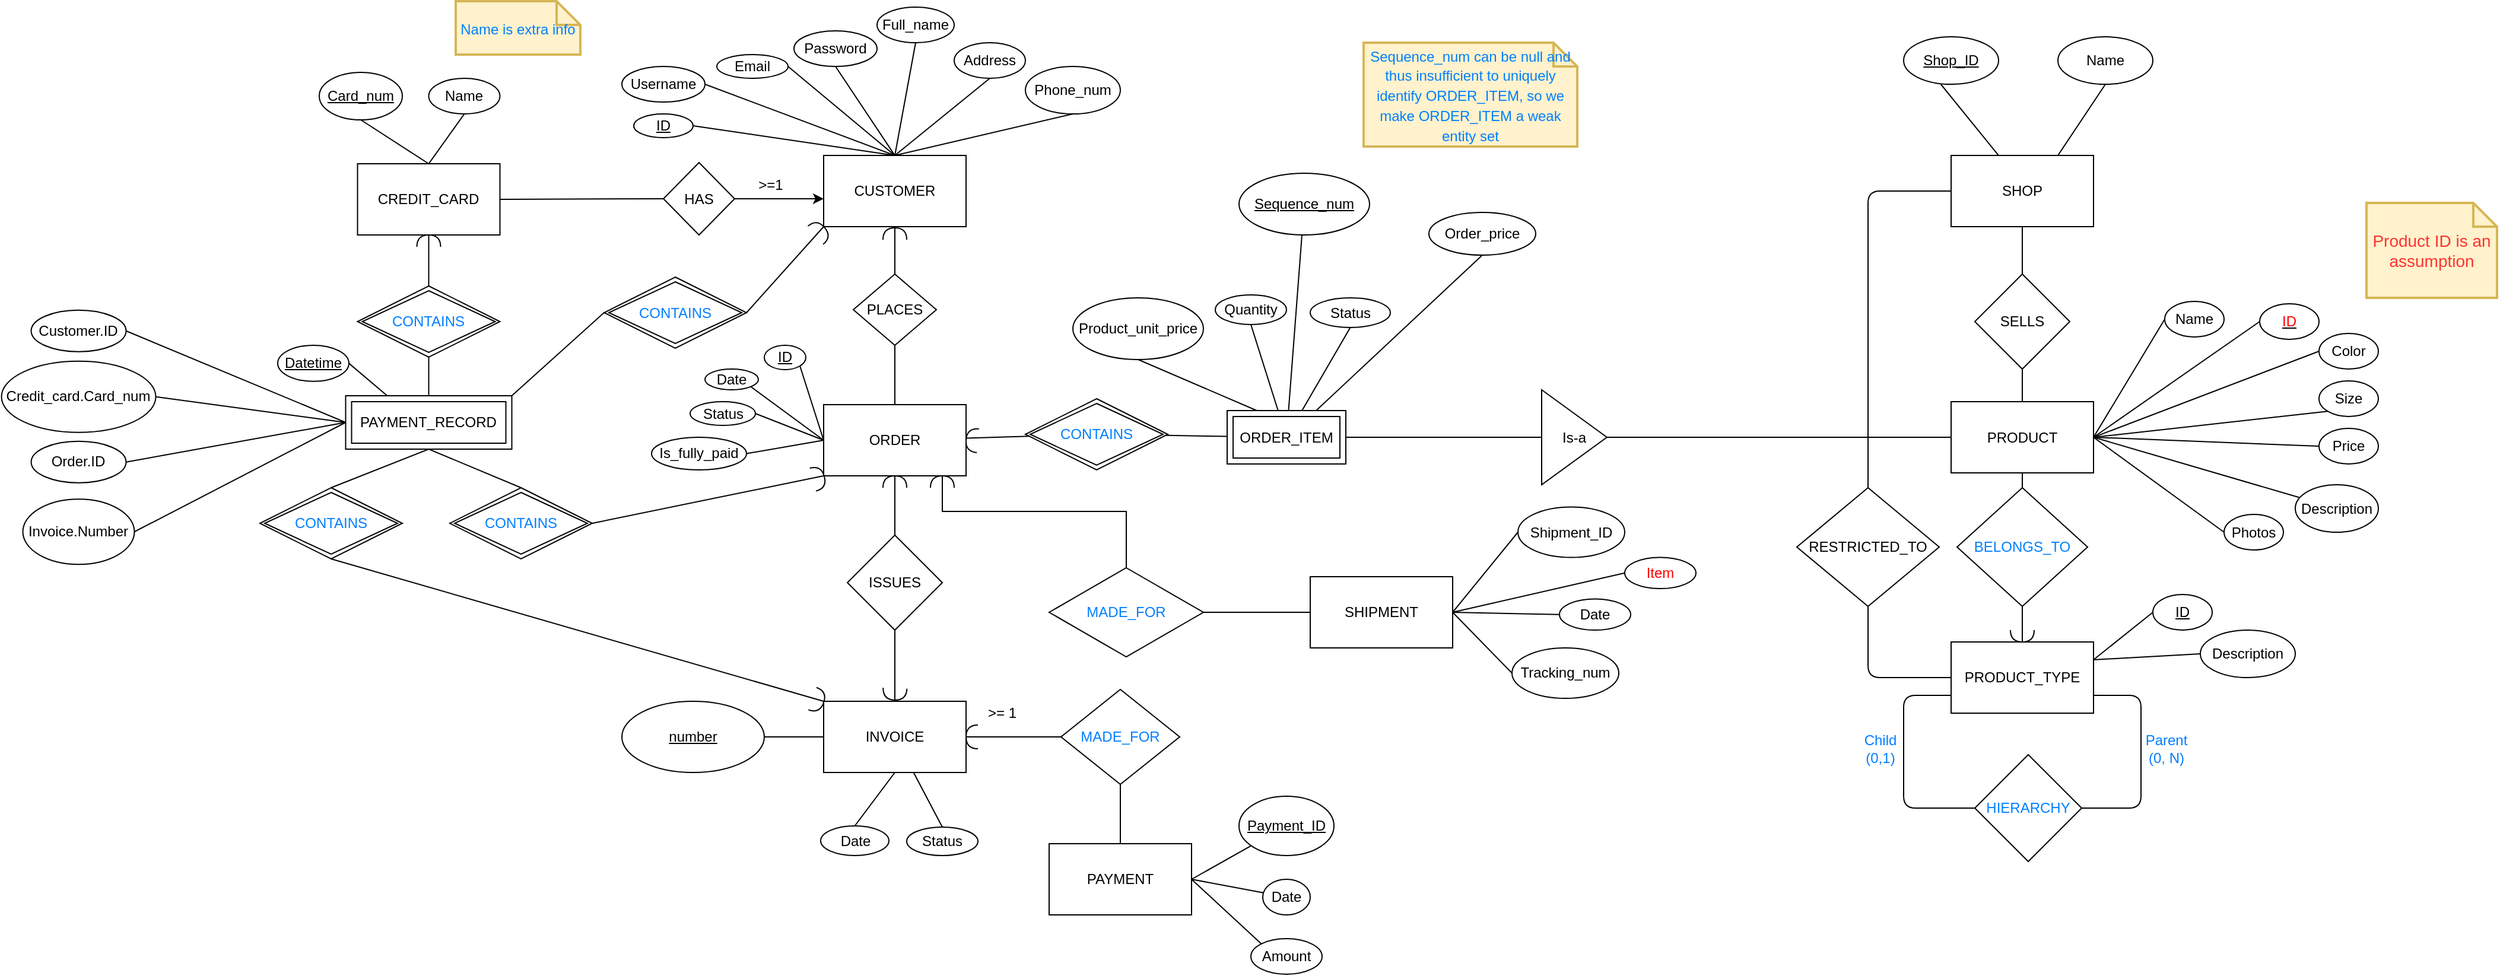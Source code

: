 <mxfile version="14.9.6" type="device"><diagram name="Page-1" id="e7e014a7-5840-1c2e-5031-d8a46d1fe8dd"><mxGraphModel dx="1885" dy="419" grid="1" gridSize="10" guides="1" tooltips="1" connect="1" arrows="1" fold="1" page="1" pageScale="1" pageWidth="1169" pageHeight="826" background="none" math="0" shadow="0"><root><mxCell id="0"/><mxCell id="1" parent="0"/><mxCell id="BIAA3tRsBqz8I-IRi0Bk-136" style="edgeStyle=none;orthogonalLoop=1;jettySize=auto;html=1;exitX=0.5;exitY=0;exitDx=0;exitDy=0;entryX=0.5;entryY=1;entryDx=0;entryDy=0;endArrow=none;" parent="1" source="BIAA3tRsBqz8I-IRi0Bk-1" target="BIAA3tRsBqz8I-IRi0Bk-128" edge="1"><mxGeometry relative="1" as="geometry"/></mxCell><mxCell id="BIAA3tRsBqz8I-IRi0Bk-182" style="edgeStyle=none;orthogonalLoop=1;jettySize=auto;html=1;exitX=0.5;exitY=0;exitDx=0;exitDy=0;entryX=0.5;entryY=1;entryDx=0;entryDy=0;fontColor=#007FFF;endArrow=none;" parent="1" source="BIAA3tRsBqz8I-IRi0Bk-1" target="BIAA3tRsBqz8I-IRi0Bk-129" edge="1"><mxGeometry relative="1" as="geometry"/></mxCell><mxCell id="BIAA3tRsBqz8I-IRi0Bk-184" style="edgeStyle=none;orthogonalLoop=1;jettySize=auto;html=1;exitX=0.5;exitY=0;exitDx=0;exitDy=0;entryX=1;entryY=0.5;entryDx=0;entryDy=0;fontColor=#007FFF;endArrow=none;" parent="1" source="BIAA3tRsBqz8I-IRi0Bk-1" target="BIAA3tRsBqz8I-IRi0Bk-27" edge="1"><mxGeometry relative="1" as="geometry"/></mxCell><mxCell id="BIAA3tRsBqz8I-IRi0Bk-187" style="edgeStyle=none;orthogonalLoop=1;jettySize=auto;html=1;exitX=0.5;exitY=0;exitDx=0;exitDy=0;entryX=1;entryY=0.5;entryDx=0;entryDy=0;fontColor=#007FFF;endArrow=none;" parent="1" source="BIAA3tRsBqz8I-IRi0Bk-1" target="BIAA3tRsBqz8I-IRi0Bk-26" edge="1"><mxGeometry relative="1" as="geometry"/></mxCell><mxCell id="BIAA3tRsBqz8I-IRi0Bk-188" style="edgeStyle=none;orthogonalLoop=1;jettySize=auto;html=1;exitX=0.5;exitY=0;exitDx=0;exitDy=0;entryX=0.5;entryY=1;entryDx=0;entryDy=0;fontColor=#007FFF;endArrow=none;" parent="1" source="BIAA3tRsBqz8I-IRi0Bk-1" target="BIAA3tRsBqz8I-IRi0Bk-130" edge="1"><mxGeometry relative="1" as="geometry"/></mxCell><mxCell id="BIAA3tRsBqz8I-IRi0Bk-189" style="edgeStyle=none;orthogonalLoop=1;jettySize=auto;html=1;exitX=0.5;exitY=0;exitDx=0;exitDy=0;entryX=1;entryY=0.5;entryDx=0;entryDy=0;fontColor=#007FFF;endArrow=none;" parent="1" source="BIAA3tRsBqz8I-IRi0Bk-1" target="BIAA3tRsBqz8I-IRi0Bk-6" edge="1"><mxGeometry relative="1" as="geometry"/></mxCell><mxCell id="BIAA3tRsBqz8I-IRi0Bk-190" style="edgeStyle=none;orthogonalLoop=1;jettySize=auto;html=1;exitX=0.5;exitY=0;exitDx=0;exitDy=0;entryX=0.5;entryY=1;entryDx=0;entryDy=0;fontColor=#007FFF;endArrow=none;" parent="1" source="BIAA3tRsBqz8I-IRi0Bk-1" target="BIAA3tRsBqz8I-IRi0Bk-127" edge="1"><mxGeometry relative="1" as="geometry"/></mxCell><mxCell id="BIAA3tRsBqz8I-IRi0Bk-1" value="CUSTOMER" style="rounded=0;whiteSpace=wrap;html=1;" parent="1" vertex="1"><mxGeometry x="-50" y="260" width="120" height="60" as="geometry"/></mxCell><mxCell id="BIAA3tRsBqz8I-IRi0Bk-2" style="edgeStyle=orthogonalEdgeStyle;rounded=0;orthogonalLoop=1;jettySize=auto;html=1;exitX=1;exitY=0.5;exitDx=0;exitDy=0;" parent="1" source="BIAA3tRsBqz8I-IRi0Bk-3" target="BIAA3tRsBqz8I-IRi0Bk-1" edge="1"><mxGeometry relative="1" as="geometry"><Array as="points"><mxPoint x="-80" y="296"/><mxPoint x="-80" y="296"/></Array></mxGeometry></mxCell><mxCell id="BIAA3tRsBqz8I-IRi0Bk-219" style="edgeStyle=none;orthogonalLoop=1;jettySize=auto;html=1;exitX=0;exitY=0.5;exitDx=0;exitDy=0;entryX=1;entryY=0.5;entryDx=0;entryDy=0;fontColor=#007FFF;endArrow=none;" parent="1" source="BIAA3tRsBqz8I-IRi0Bk-3" target="BIAA3tRsBqz8I-IRi0Bk-5" edge="1"><mxGeometry relative="1" as="geometry"/></mxCell><mxCell id="BIAA3tRsBqz8I-IRi0Bk-3" value="HAS" style="rhombus;whiteSpace=wrap;html=1;" parent="1" vertex="1"><mxGeometry x="-185" y="266" width="60" height="61" as="geometry"/></mxCell><mxCell id="BIAA3tRsBqz8I-IRi0Bk-220" style="edgeStyle=none;orthogonalLoop=1;jettySize=auto;html=1;exitX=0.5;exitY=0;exitDx=0;exitDy=0;entryX=0.5;entryY=1;entryDx=0;entryDy=0;fontColor=#007FFF;endArrow=none;" parent="1" source="BIAA3tRsBqz8I-IRi0Bk-5" target="BIAA3tRsBqz8I-IRi0Bk-33" edge="1"><mxGeometry relative="1" as="geometry"/></mxCell><mxCell id="BIAA3tRsBqz8I-IRi0Bk-221" style="edgeStyle=none;orthogonalLoop=1;jettySize=auto;html=1;exitX=0.5;exitY=0;exitDx=0;exitDy=0;entryX=0.5;entryY=1;entryDx=0;entryDy=0;fontColor=#007FFF;endArrow=none;" parent="1" source="BIAA3tRsBqz8I-IRi0Bk-5" target="BIAA3tRsBqz8I-IRi0Bk-31" edge="1"><mxGeometry relative="1" as="geometry"/></mxCell><mxCell id="BIAA3tRsBqz8I-IRi0Bk-5" value="CREDIT_CARD" style="rounded=0;whiteSpace=wrap;html=1;" parent="1" vertex="1"><mxGeometry x="-442.75" y="267" width="120" height="60" as="geometry"/></mxCell><mxCell id="BIAA3tRsBqz8I-IRi0Bk-6" value="&lt;u&gt;ID&lt;/u&gt;" style="ellipse;whiteSpace=wrap;html=1;" parent="1" vertex="1"><mxGeometry x="-210" y="225" width="50" height="20" as="geometry"/></mxCell><mxCell id="BIAA3tRsBqz8I-IRi0Bk-154" style="edgeStyle=none;orthogonalLoop=1;jettySize=auto;html=1;exitX=1;exitY=0.5;exitDx=0;exitDy=0;entryX=0;entryY=0.5;entryDx=0;entryDy=0;endArrow=none;" parent="1" source="BIAA3tRsBqz8I-IRi0Bk-7" target="BIAA3tRsBqz8I-IRi0Bk-153" edge="1"><mxGeometry relative="1" as="geometry"/></mxCell><mxCell id="BIAA3tRsBqz8I-IRi0Bk-7" value="PRODUCT" style="rounded=0;whiteSpace=wrap;html=1;" parent="1" vertex="1"><mxGeometry x="900" y="467.5" width="120" height="60" as="geometry"/></mxCell><mxCell id="BIAA3tRsBqz8I-IRi0Bk-152" style="edgeStyle=none;orthogonalLoop=1;jettySize=auto;html=1;exitX=0.75;exitY=0;exitDx=0;exitDy=0;entryX=0.5;entryY=1;entryDx=0;entryDy=0;endArrow=none;" parent="1" source="BIAA3tRsBqz8I-IRi0Bk-8" target="BIAA3tRsBqz8I-IRi0Bk-151" edge="1"><mxGeometry relative="1" as="geometry"/></mxCell><mxCell id="BIAA3tRsBqz8I-IRi0Bk-8" value="SHOP" style="rounded=0;whiteSpace=wrap;html=1;" parent="1" vertex="1"><mxGeometry x="900" y="260" width="120" height="60" as="geometry"/></mxCell><mxCell id="BIAA3tRsBqz8I-IRi0Bk-9" value="SELLS" style="rhombus;whiteSpace=wrap;html=1;" parent="1" vertex="1"><mxGeometry x="920" y="360" width="80" height="80" as="geometry"/></mxCell><mxCell id="BIAA3tRsBqz8I-IRi0Bk-10" value="" style="endArrow=none;html=1;entryX=0.5;entryY=1;entryDx=0;entryDy=0;exitX=0.5;exitY=0;exitDx=0;exitDy=0;" parent="1" source="BIAA3tRsBqz8I-IRi0Bk-9" target="BIAA3tRsBqz8I-IRi0Bk-8" edge="1"><mxGeometry width="50" height="50" relative="1" as="geometry"><mxPoint x="940" y="350" as="sourcePoint"/><mxPoint x="990" y="300" as="targetPoint"/></mxGeometry></mxCell><mxCell id="BIAA3tRsBqz8I-IRi0Bk-11" value="" style="endArrow=none;html=1;entryX=0.5;entryY=1;entryDx=0;entryDy=0;exitX=0.5;exitY=0;exitDx=0;exitDy=0;" parent="1" source="BIAA3tRsBqz8I-IRi0Bk-7" target="BIAA3tRsBqz8I-IRi0Bk-9" edge="1"><mxGeometry width="50" height="50" relative="1" as="geometry"><mxPoint x="950" y="470" as="sourcePoint"/><mxPoint x="1000" y="420" as="targetPoint"/></mxGeometry></mxCell><mxCell id="BIAA3tRsBqz8I-IRi0Bk-12" value="&lt;font color=&quot;#007fff&quot;&gt;BELONGS_TO&lt;/font&gt;" style="rhombus;whiteSpace=wrap;html=1;" parent="1" vertex="1"><mxGeometry x="905" y="540" width="110" height="100" as="geometry"/></mxCell><mxCell id="BIAA3tRsBqz8I-IRi0Bk-13" value="PRODUCT_TYPE" style="rounded=0;whiteSpace=wrap;html=1;" parent="1" vertex="1"><mxGeometry x="900" y="670" width="120" height="60" as="geometry"/></mxCell><mxCell id="BIAA3tRsBqz8I-IRi0Bk-15" value="" style="endArrow=none;html=1;exitX=0.5;exitY=0;exitDx=0;exitDy=0;entryX=0.5;entryY=1;entryDx=0;entryDy=0;" parent="1" source="BIAA3tRsBqz8I-IRi0Bk-12" target="BIAA3tRsBqz8I-IRi0Bk-7" edge="1"><mxGeometry width="50" height="50" relative="1" as="geometry"><mxPoint x="970" y="690" as="sourcePoint"/><mxPoint x="970" y="650" as="targetPoint"/></mxGeometry></mxCell><mxCell id="BIAA3tRsBqz8I-IRi0Bk-18" value="&lt;font color=&quot;#007fff&quot;&gt;HIERARCHY&lt;/font&gt;" style="rhombus;whiteSpace=wrap;html=1;" parent="1" vertex="1"><mxGeometry x="920" y="765" width="90" height="90" as="geometry"/></mxCell><mxCell id="BIAA3tRsBqz8I-IRi0Bk-19" value="" style="endArrow=none;html=1;exitX=0;exitY=0.75;exitDx=0;exitDy=0;entryX=0;entryY=0.5;entryDx=0;entryDy=0;" parent="1" source="BIAA3tRsBqz8I-IRi0Bk-13" target="BIAA3tRsBqz8I-IRi0Bk-18" edge="1"><mxGeometry width="50" height="50" relative="1" as="geometry"><mxPoint x="829.289" y="750" as="sourcePoint"/><mxPoint x="829.289" y="700" as="targetPoint"/><Array as="points"><mxPoint x="860" y="715"/><mxPoint x="860" y="760"/><mxPoint x="860" y="810"/></Array></mxGeometry></mxCell><mxCell id="BIAA3tRsBqz8I-IRi0Bk-20" value="Child&lt;br&gt;(0,1)" style="text;html=1;align=center;verticalAlign=middle;resizable=0;points=[];autosize=1;strokeColor=none;fillColor=none;fontColor=#007FFF;" parent="1" vertex="1"><mxGeometry x="820" y="745" width="40" height="30" as="geometry"/></mxCell><mxCell id="BIAA3tRsBqz8I-IRi0Bk-21" value="Parent&lt;br&gt;(0, N)" style="text;html=1;align=center;verticalAlign=middle;resizable=0;points=[];autosize=1;strokeColor=none;fillColor=none;fontColor=#007FFF;" parent="1" vertex="1"><mxGeometry x="1056" y="745" width="50" height="30" as="geometry"/></mxCell><mxCell id="BIAA3tRsBqz8I-IRi0Bk-22" value="RESTRICTED_TO" style="rhombus;whiteSpace=wrap;html=1;" parent="1" vertex="1"><mxGeometry x="770" y="540" width="120" height="100" as="geometry"/></mxCell><mxCell id="BIAA3tRsBqz8I-IRi0Bk-23" value="&amp;gt;=1&lt;br&gt;" style="text;html=1;align=center;verticalAlign=middle;resizable=0;points=[];autosize=1;strokeColor=none;fillColor=none;" parent="1" vertex="1"><mxGeometry x="-115" y="275" width="40" height="20" as="geometry"/></mxCell><mxCell id="BIAA3tRsBqz8I-IRi0Bk-24" value="" style="endArrow=none;html=1;entryX=0.5;entryY=1;entryDx=0;entryDy=0;exitX=0;exitY=0.5;exitDx=0;exitDy=0;" parent="1" source="BIAA3tRsBqz8I-IRi0Bk-13" target="BIAA3tRsBqz8I-IRi0Bk-22" edge="1"><mxGeometry width="50" height="50" relative="1" as="geometry"><mxPoint x="700" y="630" as="sourcePoint"/><mxPoint x="750" y="580" as="targetPoint"/><Array as="points"><mxPoint x="830" y="700"/></Array></mxGeometry></mxCell><mxCell id="BIAA3tRsBqz8I-IRi0Bk-25" value="" style="endArrow=none;html=1;entryX=0;entryY=0.5;entryDx=0;entryDy=0;exitX=0.5;exitY=0;exitDx=0;exitDy=0;edgeStyle=orthogonalEdgeStyle;" parent="1" source="BIAA3tRsBqz8I-IRi0Bk-22" target="BIAA3tRsBqz8I-IRi0Bk-8" edge="1"><mxGeometry width="50" height="50" relative="1" as="geometry"><mxPoint x="800" y="480" as="sourcePoint"/><mxPoint x="850" y="430" as="targetPoint"/></mxGeometry></mxCell><mxCell id="BIAA3tRsBqz8I-IRi0Bk-26" value="Username" style="ellipse;whiteSpace=wrap;html=1;" parent="1" vertex="1"><mxGeometry x="-220" y="185" width="70" height="30" as="geometry"/></mxCell><mxCell id="BIAA3tRsBqz8I-IRi0Bk-27" value="Email" style="ellipse;whiteSpace=wrap;html=1;" parent="1" vertex="1"><mxGeometry x="-140" y="175" width="60" height="20" as="geometry"/></mxCell><mxCell id="BIAA3tRsBqz8I-IRi0Bk-31" value="&lt;u&gt;Card_num&lt;/u&gt;" style="ellipse;whiteSpace=wrap;html=1;" parent="1" vertex="1"><mxGeometry x="-475" y="190" width="70" height="40" as="geometry"/></mxCell><mxCell id="BIAA3tRsBqz8I-IRi0Bk-33" value="Name" style="ellipse;whiteSpace=wrap;html=1;" parent="1" vertex="1"><mxGeometry x="-382.75" y="195" width="60" height="30" as="geometry"/></mxCell><mxCell id="BIAA3tRsBqz8I-IRi0Bk-37" value="&lt;u&gt;Shop_ID&lt;/u&gt;" style="ellipse;whiteSpace=wrap;html=1;rounded=0;" parent="1" vertex="1"><mxGeometry x="860" y="160" width="80" height="40" as="geometry"/></mxCell><mxCell id="BIAA3tRsBqz8I-IRi0Bk-38" value="" style="endArrow=none;html=1;entryX=0.392;entryY=1;entryDx=0;entryDy=0;entryPerimeter=0;" parent="1" target="BIAA3tRsBqz8I-IRi0Bk-37" edge="1"><mxGeometry width="50" height="50" relative="1" as="geometry"><mxPoint x="940" y="260" as="sourcePoint"/><mxPoint x="980" y="210" as="targetPoint"/></mxGeometry></mxCell><mxCell id="BIAA3tRsBqz8I-IRi0Bk-39" value="Name" style="ellipse;whiteSpace=wrap;html=1;" parent="1" vertex="1"><mxGeometry x="1080" y="383" width="50" height="30" as="geometry"/></mxCell><mxCell id="BIAA3tRsBqz8I-IRi0Bk-40" value="Color" style="ellipse;whiteSpace=wrap;html=1;" parent="1" vertex="1"><mxGeometry x="1210" y="410" width="50" height="30" as="geometry"/></mxCell><mxCell id="BIAA3tRsBqz8I-IRi0Bk-41" value="Description" style="ellipse;whiteSpace=wrap;html=1;" parent="1" vertex="1"><mxGeometry x="1190" y="537.5" width="70" height="40" as="geometry"/></mxCell><mxCell id="BIAA3tRsBqz8I-IRi0Bk-42" value="Size" style="ellipse;whiteSpace=wrap;html=1;" parent="1" vertex="1"><mxGeometry x="1210" y="450" width="50" height="30" as="geometry"/></mxCell><mxCell id="BIAA3tRsBqz8I-IRi0Bk-43" value="&lt;u&gt;&lt;font color=&quot;#ff0000&quot;&gt;ID&lt;/font&gt;&lt;/u&gt;" style="ellipse;whiteSpace=wrap;html=1;" parent="1" vertex="1"><mxGeometry x="1160" y="385" width="50" height="30" as="geometry"/></mxCell><mxCell id="BIAA3tRsBqz8I-IRi0Bk-44" value="&lt;font color=&quot;#ff3333&quot;&gt;Product ID is an assumption&lt;/font&gt;" style="shape=note;strokeWidth=2;fontSize=14;size=20;whiteSpace=wrap;html=1;fillColor=#fff2cc;strokeColor=#d6b656;fontColor=#666600;" parent="1" vertex="1"><mxGeometry x="1250" y="300" width="110.0" height="80" as="geometry"/></mxCell><mxCell id="BIAA3tRsBqz8I-IRi0Bk-45" value="" style="endArrow=none;html=1;entryX=0;entryY=0.5;entryDx=0;entryDy=0;exitX=1;exitY=0.5;exitDx=0;exitDy=0;" parent="1" source="BIAA3tRsBqz8I-IRi0Bk-7" target="BIAA3tRsBqz8I-IRi0Bk-39" edge="1"><mxGeometry width="50" height="50" relative="1" as="geometry"><mxPoint x="980" y="490" as="sourcePoint"/><mxPoint x="1030" y="440" as="targetPoint"/></mxGeometry></mxCell><mxCell id="BIAA3tRsBqz8I-IRi0Bk-46" value="" style="endArrow=none;html=1;exitX=1;exitY=0.5;exitDx=0;exitDy=0;entryX=0;entryY=0.5;entryDx=0;entryDy=0;" parent="1" source="BIAA3tRsBqz8I-IRi0Bk-7" target="BIAA3tRsBqz8I-IRi0Bk-43" edge="1"><mxGeometry width="50" height="50" relative="1" as="geometry"><mxPoint x="1080" y="510" as="sourcePoint"/><mxPoint x="1130" y="460" as="targetPoint"/></mxGeometry></mxCell><mxCell id="BIAA3tRsBqz8I-IRi0Bk-47" value="" style="endArrow=none;html=1;entryX=0;entryY=0.5;entryDx=0;entryDy=0;exitX=1;exitY=0.5;exitDx=0;exitDy=0;" parent="1" source="BIAA3tRsBqz8I-IRi0Bk-7" target="BIAA3tRsBqz8I-IRi0Bk-40" edge="1"><mxGeometry width="50" height="50" relative="1" as="geometry"><mxPoint x="1020" y="500" as="sourcePoint"/><mxPoint x="1170" y="410" as="targetPoint"/></mxGeometry></mxCell><mxCell id="BIAA3tRsBqz8I-IRi0Bk-48" value="" style="endArrow=none;html=1;entryX=0;entryY=1;entryDx=0;entryDy=0;exitX=1;exitY=0.5;exitDx=0;exitDy=0;" parent="1" source="BIAA3tRsBqz8I-IRi0Bk-7" target="BIAA3tRsBqz8I-IRi0Bk-42" edge="1"><mxGeometry width="50" height="50" relative="1" as="geometry"><mxPoint x="1030" y="510" as="sourcePoint"/><mxPoint x="1130" y="475" as="targetPoint"/></mxGeometry></mxCell><mxCell id="BIAA3tRsBqz8I-IRi0Bk-49" value="" style="endArrow=none;html=1;exitX=1;exitY=0.5;exitDx=0;exitDy=0;" parent="1" source="BIAA3tRsBqz8I-IRi0Bk-7" target="BIAA3tRsBqz8I-IRi0Bk-41" edge="1"><mxGeometry width="50" height="50" relative="1" as="geometry"><mxPoint x="1030" y="500" as="sourcePoint"/><mxPoint x="1197.322" y="475.607" as="targetPoint"/></mxGeometry></mxCell><mxCell id="BIAA3tRsBqz8I-IRi0Bk-50" value="&lt;u&gt;ID&lt;/u&gt;" style="ellipse;whiteSpace=wrap;html=1;" parent="1" vertex="1"><mxGeometry x="1070" y="630" width="50" height="30" as="geometry"/></mxCell><mxCell id="BIAA3tRsBqz8I-IRi0Bk-51" value="" style="endArrow=none;html=1;entryX=0;entryY=0.5;entryDx=0;entryDy=0;exitX=1;exitY=0.25;exitDx=0;exitDy=0;" parent="1" source="BIAA3tRsBqz8I-IRi0Bk-13" target="BIAA3tRsBqz8I-IRi0Bk-50" edge="1"><mxGeometry width="50" height="50" relative="1" as="geometry"><mxPoint x="1040" y="670" as="sourcePoint"/><mxPoint x="1090" y="595" as="targetPoint"/></mxGeometry></mxCell><mxCell id="BIAA3tRsBqz8I-IRi0Bk-52" value="Description" style="ellipse;whiteSpace=wrap;html=1;" parent="1" vertex="1"><mxGeometry x="1110" y="660" width="80" height="40" as="geometry"/></mxCell><mxCell id="BIAA3tRsBqz8I-IRi0Bk-53" value="" style="endArrow=none;html=1;entryX=0;entryY=0.5;entryDx=0;entryDy=0;exitX=1;exitY=0.25;exitDx=0;exitDy=0;" parent="1" source="BIAA3tRsBqz8I-IRi0Bk-13" target="BIAA3tRsBqz8I-IRi0Bk-52" edge="1"><mxGeometry width="50" height="50" relative="1" as="geometry"><mxPoint x="1030" y="695" as="sourcePoint"/><mxPoint x="1080" y="655" as="targetPoint"/></mxGeometry></mxCell><mxCell id="BIAA3tRsBqz8I-IRi0Bk-54" value="Photos" style="ellipse;whiteSpace=wrap;html=1;" parent="1" vertex="1"><mxGeometry x="1130" y="562.5" width="50" height="30" as="geometry"/></mxCell><mxCell id="BIAA3tRsBqz8I-IRi0Bk-55" value="" style="endArrow=none;html=1;exitX=1;exitY=0.5;exitDx=0;exitDy=0;entryX=0;entryY=0.5;entryDx=0;entryDy=0;" parent="1" source="BIAA3tRsBqz8I-IRi0Bk-7" target="BIAA3tRsBqz8I-IRi0Bk-54" edge="1"><mxGeometry width="50" height="50" relative="1" as="geometry"><mxPoint x="1030" y="510" as="sourcePoint"/><mxPoint x="1180" y="510" as="targetPoint"/></mxGeometry></mxCell><mxCell id="BIAA3tRsBqz8I-IRi0Bk-165" style="edgeStyle=none;orthogonalLoop=1;jettySize=auto;html=1;entryX=1;entryY=1;entryDx=0;entryDy=0;fontColor=#007FFF;endArrow=none;exitX=0;exitY=0.5;exitDx=0;exitDy=0;" parent="1" source="BIAA3tRsBqz8I-IRi0Bk-59" target="BIAA3tRsBqz8I-IRi0Bk-163" edge="1"><mxGeometry relative="1" as="geometry"/></mxCell><mxCell id="BIAA3tRsBqz8I-IRi0Bk-59" value="ORDER" style="rounded=0;whiteSpace=wrap;html=1;" parent="1" vertex="1"><mxGeometry x="-50" y="470" width="120" height="60" as="geometry"/></mxCell><mxCell id="BIAA3tRsBqz8I-IRi0Bk-60" value="PLACES" style="rhombus;whiteSpace=wrap;html=1;" parent="1" vertex="1"><mxGeometry x="-25" y="360" width="70" height="60" as="geometry"/></mxCell><mxCell id="BIAA3tRsBqz8I-IRi0Bk-63" value="" style="endArrow=none;html=1;exitX=0.5;exitY=0;exitDx=0;exitDy=0;entryX=0.5;entryY=1;entryDx=0;entryDy=0;" parent="1" source="BIAA3tRsBqz8I-IRi0Bk-59" target="BIAA3tRsBqz8I-IRi0Bk-60" edge="1"><mxGeometry width="50" height="50" relative="1" as="geometry"><mxPoint x="-10" y="520" as="sourcePoint"/><mxPoint x="40" y="470" as="targetPoint"/></mxGeometry></mxCell><mxCell id="BIAA3tRsBqz8I-IRi0Bk-64" value="Status" style="ellipse;whiteSpace=wrap;html=1;" parent="1" vertex="1"><mxGeometry x="-162.5" y="467.5" width="55" height="20" as="geometry"/></mxCell><mxCell id="BIAA3tRsBqz8I-IRi0Bk-65" value="" style="endArrow=none;html=1;entryX=1;entryY=0.5;entryDx=0;entryDy=0;exitX=0;exitY=0.5;exitDx=0;exitDy=0;" parent="1" source="BIAA3tRsBqz8I-IRi0Bk-59" target="BIAA3tRsBqz8I-IRi0Bk-64" edge="1"><mxGeometry width="50" height="50" relative="1" as="geometry"><mxPoint x="-140" y="620" as="sourcePoint"/><mxPoint x="-90" y="570" as="targetPoint"/></mxGeometry></mxCell><mxCell id="BIAA3tRsBqz8I-IRi0Bk-66" value="&lt;font color=&quot;#007fff&quot; style=&quot;font-size: 12px&quot;&gt;Name is extra info&lt;/font&gt;" style="shape=note;strokeWidth=2;fontSize=14;size=20;whiteSpace=wrap;html=1;fillColor=#fff2cc;strokeColor=#d6b656;fontColor=#666600;" parent="1" vertex="1"><mxGeometry x="-360" y="130" width="105" height="45" as="geometry"/></mxCell><mxCell id="BIAA3tRsBqz8I-IRi0Bk-67" value="&lt;font color=&quot;#007fff&quot; style=&quot;font-size: 12px&quot;&gt;Sequence_num can be null and thus insufficient to uniquely identify ORDER_ITEM, so we make ORDER_ITEM a weak entity set&lt;/font&gt;" style="shape=note;strokeWidth=2;fontSize=14;size=20;whiteSpace=wrap;html=1;fillColor=#fff2cc;strokeColor=#d6b656;fontColor=#666600;" parent="1" vertex="1"><mxGeometry x="405" y="165" width="180" height="87.5" as="geometry"/></mxCell><mxCell id="BIAA3tRsBqz8I-IRi0Bk-68" value="&lt;u&gt;Sequence_num&lt;/u&gt;" style="ellipse;whiteSpace=wrap;html=1;" parent="1" vertex="1"><mxGeometry x="300" y="275" width="110" height="52" as="geometry"/></mxCell><mxCell id="BIAA3tRsBqz8I-IRi0Bk-69" value="" style="edgeStyle=none;rounded=0;orthogonalLoop=1;jettySize=auto;html=1;endArrow=none;endFill=0;" parent="1" source="BIAA3tRsBqz8I-IRi0Bk-71" target="BIAA3tRsBqz8I-IRi0Bk-75" edge="1"><mxGeometry relative="1" as="geometry"/></mxCell><mxCell id="BIAA3tRsBqz8I-IRi0Bk-70" value="" style="edgeStyle=none;rounded=0;orthogonalLoop=1;jettySize=auto;html=1;endArrow=none;endFill=0;" parent="1" source="BIAA3tRsBqz8I-IRi0Bk-71" target="BIAA3tRsBqz8I-IRi0Bk-59" edge="1"><mxGeometry relative="1" as="geometry"/></mxCell><mxCell id="BIAA3tRsBqz8I-IRi0Bk-71" value="&lt;font color=&quot;#007fff&quot;&gt;CONTAINS&lt;/font&gt;" style="shape=rhombus;double=1;perimeter=rhombusPerimeter;whiteSpace=wrap;html=1;align=center;strokeColor=#000000;fillColor=#FFFFFF;" parent="1" vertex="1"><mxGeometry x="120" y="465" width="120" height="60" as="geometry"/></mxCell><mxCell id="BIAA3tRsBqz8I-IRi0Bk-72" value="" style="edgeStyle=none;rounded=0;orthogonalLoop=1;jettySize=auto;html=1;endArrow=none;endFill=0;" parent="1" source="BIAA3tRsBqz8I-IRi0Bk-75" target="BIAA3tRsBqz8I-IRi0Bk-68" edge="1"><mxGeometry relative="1" as="geometry"/></mxCell><mxCell id="BIAA3tRsBqz8I-IRi0Bk-74" style="edgeStyle=orthogonalEdgeStyle;rounded=0;orthogonalLoop=1;jettySize=auto;html=1;exitX=1;exitY=0.5;exitDx=0;exitDy=0;endArrow=none;endFill=0;" parent="1" source="BIAA3tRsBqz8I-IRi0Bk-75" target="BIAA3tRsBqz8I-IRi0Bk-79" edge="1"><mxGeometry relative="1" as="geometry"/></mxCell><mxCell id="BIAA3tRsBqz8I-IRi0Bk-172" style="edgeStyle=none;orthogonalLoop=1;jettySize=auto;html=1;entryX=0.5;entryY=1;entryDx=0;entryDy=0;fontColor=#007FFF;endArrow=none;" parent="1" source="BIAA3tRsBqz8I-IRi0Bk-75" target="BIAA3tRsBqz8I-IRi0Bk-169" edge="1"><mxGeometry relative="1" as="geometry"/></mxCell><mxCell id="BIAA3tRsBqz8I-IRi0Bk-173" style="edgeStyle=none;orthogonalLoop=1;jettySize=auto;html=1;exitX=0.75;exitY=0;exitDx=0;exitDy=0;entryX=0.5;entryY=1;entryDx=0;entryDy=0;fontColor=#007FFF;endArrow=none;" parent="1" source="BIAA3tRsBqz8I-IRi0Bk-75" target="BIAA3tRsBqz8I-IRi0Bk-77" edge="1"><mxGeometry relative="1" as="geometry"/></mxCell><mxCell id="BIAA3tRsBqz8I-IRi0Bk-174" style="edgeStyle=none;orthogonalLoop=1;jettySize=auto;html=1;exitX=0.25;exitY=0;exitDx=0;exitDy=0;entryX=0.5;entryY=1;entryDx=0;entryDy=0;fontColor=#007FFF;endArrow=none;" parent="1" source="BIAA3tRsBqz8I-IRi0Bk-75" target="BIAA3tRsBqz8I-IRi0Bk-167" edge="1"><mxGeometry relative="1" as="geometry"/></mxCell><mxCell id="BIAA3tRsBqz8I-IRi0Bk-191" style="edgeStyle=none;orthogonalLoop=1;jettySize=auto;html=1;entryX=0.5;entryY=1;entryDx=0;entryDy=0;fontColor=#007FFF;endArrow=none;" parent="1" source="BIAA3tRsBqz8I-IRi0Bk-75" target="BIAA3tRsBqz8I-IRi0Bk-168" edge="1"><mxGeometry relative="1" as="geometry"/></mxCell><mxCell id="BIAA3tRsBqz8I-IRi0Bk-75" value="ORDER_ITEM" style="shape=ext;margin=3;double=1;whiteSpace=wrap;html=1;align=center;strokeColor=#000000;fillColor=#FFFFFF;" parent="1" vertex="1"><mxGeometry x="290" y="475" width="100" height="45" as="geometry"/></mxCell><mxCell id="BIAA3tRsBqz8I-IRi0Bk-76" value="" style="shape=requiredInterface;html=1;verticalLabelPosition=bottom;rotation=-175;" parent="1" vertex="1"><mxGeometry x="70" y="490" width="10" height="20" as="geometry"/></mxCell><mxCell id="BIAA3tRsBqz8I-IRi0Bk-77" value="Order_price" style="ellipse;whiteSpace=wrap;html=1;fillColor=#FFFFFF;" parent="1" vertex="1"><mxGeometry x="460" y="308" width="90" height="36" as="geometry"/></mxCell><mxCell id="BIAA3tRsBqz8I-IRi0Bk-78" style="edgeStyle=orthogonalEdgeStyle;rounded=0;orthogonalLoop=1;jettySize=auto;html=1;exitX=1;exitY=0.5;exitDx=0;exitDy=0;entryX=0;entryY=0.5;entryDx=0;entryDy=0;endArrow=none;endFill=0;" parent="1" source="BIAA3tRsBqz8I-IRi0Bk-79" target="BIAA3tRsBqz8I-IRi0Bk-7" edge="1"><mxGeometry relative="1" as="geometry"/></mxCell><mxCell id="BIAA3tRsBqz8I-IRi0Bk-79" value="Is-a" style="triangle;whiteSpace=wrap;html=1;strokeColor=#000000;fillColor=#FFFFFF;" parent="1" vertex="1"><mxGeometry x="555" y="457.5" width="55" height="80" as="geometry"/></mxCell><mxCell id="BIAA3tRsBqz8I-IRi0Bk-81" value="ISSUES" style="rhombus;whiteSpace=wrap;html=1;rounded=0;" parent="1" vertex="1"><mxGeometry x="-30" y="580" width="80" height="80" as="geometry"/></mxCell><mxCell id="BIAA3tRsBqz8I-IRi0Bk-82" value="" style="edgeStyle=orthogonalEdgeStyle;rounded=0;orthogonalLoop=1;jettySize=auto;html=1;endArrow=none;endFill=0;" parent="1" source="BIAA3tRsBqz8I-IRi0Bk-86" target="BIAA3tRsBqz8I-IRi0Bk-89" edge="1"><mxGeometry relative="1" as="geometry"/></mxCell><mxCell id="BIAA3tRsBqz8I-IRi0Bk-175" style="edgeStyle=none;orthogonalLoop=1;jettySize=auto;html=1;exitX=0.5;exitY=1;exitDx=0;exitDy=0;entryX=0.5;entryY=0;entryDx=0;entryDy=0;fontColor=#007FFF;endArrow=none;" parent="1" source="BIAA3tRsBqz8I-IRi0Bk-86" target="BIAA3tRsBqz8I-IRi0Bk-97" edge="1"><mxGeometry relative="1" as="geometry"/></mxCell><mxCell id="BIAA3tRsBqz8I-IRi0Bk-176" style="edgeStyle=none;orthogonalLoop=1;jettySize=auto;html=1;entryX=0.5;entryY=0;entryDx=0;entryDy=0;fontColor=#007FFF;endArrow=none;" parent="1" source="BIAA3tRsBqz8I-IRi0Bk-86" target="BIAA3tRsBqz8I-IRi0Bk-96" edge="1"><mxGeometry relative="1" as="geometry"/></mxCell><mxCell id="BIAA3tRsBqz8I-IRi0Bk-86" value="INVOICE" style="whiteSpace=wrap;html=1;rounded=0;" parent="1" vertex="1"><mxGeometry x="-50" y="720" width="120" height="60" as="geometry"/></mxCell><mxCell id="BIAA3tRsBqz8I-IRi0Bk-89" value="&lt;u&gt;number&lt;/u&gt;" style="ellipse;whiteSpace=wrap;html=1;rounded=0;" parent="1" vertex="1"><mxGeometry x="-220" y="720" width="120" height="60" as="geometry"/></mxCell><mxCell id="BIAA3tRsBqz8I-IRi0Bk-90" value="" style="rounded=0;orthogonalLoop=1;jettySize=auto;html=1;endArrow=none;endFill=0;exitX=1;exitY=0.5;exitDx=0;exitDy=0;" parent="1" source="BIAA3tRsBqz8I-IRi0Bk-95" target="BIAA3tRsBqz8I-IRi0Bk-98" edge="1"><mxGeometry relative="1" as="geometry"/></mxCell><mxCell id="BIAA3tRsBqz8I-IRi0Bk-92" style="rounded=0;orthogonalLoop=1;jettySize=auto;html=1;exitX=1;exitY=0.5;exitDx=0;exitDy=0;entryX=0;entryY=0;entryDx=0;entryDy=0;endArrow=none;endFill=0;" parent="1" source="BIAA3tRsBqz8I-IRi0Bk-95" target="BIAA3tRsBqz8I-IRi0Bk-116" edge="1"><mxGeometry relative="1" as="geometry"/></mxCell><mxCell id="BIAA3tRsBqz8I-IRi0Bk-94" value="" style="edgeStyle=none;rounded=0;orthogonalLoop=1;jettySize=auto;html=1;endArrow=none;endFill=0;exitX=1;exitY=0.5;exitDx=0;exitDy=0;" parent="1" source="BIAA3tRsBqz8I-IRi0Bk-95" target="BIAA3tRsBqz8I-IRi0Bk-118" edge="1"><mxGeometry relative="1" as="geometry"/></mxCell><mxCell id="BIAA3tRsBqz8I-IRi0Bk-95" value="PAYMENT" style="rounded=0;whiteSpace=wrap;html=1;strokeColor=#000000;fillColor=#FFFFFF;" parent="1" vertex="1"><mxGeometry x="140" y="840" width="120" height="60" as="geometry"/></mxCell><mxCell id="BIAA3tRsBqz8I-IRi0Bk-96" value="Status" style="ellipse;whiteSpace=wrap;html=1;rounded=0;" parent="1" vertex="1"><mxGeometry x="20" y="826" width="60" height="24" as="geometry"/></mxCell><mxCell id="BIAA3tRsBqz8I-IRi0Bk-97" value="Date" style="ellipse;whiteSpace=wrap;html=1;rounded=0;" parent="1" vertex="1"><mxGeometry x="-52.5" y="825" width="57.5" height="25" as="geometry"/></mxCell><mxCell id="BIAA3tRsBqz8I-IRi0Bk-98" value="&lt;u&gt;Payment_ID&lt;/u&gt;" style="ellipse;whiteSpace=wrap;html=1;rounded=0;fillColor=#FFFFFF;" parent="1" vertex="1"><mxGeometry x="300" y="800" width="80" height="50" as="geometry"/></mxCell><mxCell id="BIAA3tRsBqz8I-IRi0Bk-99" value="" style="edgeStyle=orthogonalEdgeStyle;rounded=0;orthogonalLoop=1;jettySize=auto;html=1;endArrow=none;endFill=0;" parent="1" source="BIAA3tRsBqz8I-IRi0Bk-100" target="BIAA3tRsBqz8I-IRi0Bk-95" edge="1"><mxGeometry relative="1" as="geometry"/></mxCell><mxCell id="BIAA3tRsBqz8I-IRi0Bk-100" value="&lt;font color=&quot;#007fff&quot;&gt;MADE_FOR&lt;/font&gt;" style="rhombus;whiteSpace=wrap;html=1;rounded=0;" parent="1" vertex="1"><mxGeometry x="150" y="710" width="100" height="80" as="geometry"/></mxCell><mxCell id="BIAA3tRsBqz8I-IRi0Bk-102" value="&amp;gt;= 1" style="text;html=1;align=center;verticalAlign=middle;resizable=0;points=[];autosize=1;strokeColor=none;fillColor=none;" parent="1" vertex="1"><mxGeometry x="80" y="720" width="40" height="20" as="geometry"/></mxCell><mxCell id="BIAA3tRsBqz8I-IRi0Bk-198" style="edgeStyle=none;orthogonalLoop=1;jettySize=auto;html=1;exitX=1;exitY=0.5;exitDx=0;exitDy=0;entryX=0;entryY=0.5;entryDx=0;entryDy=0;fontColor=#007FFF;endArrow=none;" parent="1" source="BIAA3tRsBqz8I-IRi0Bk-104" target="BIAA3tRsBqz8I-IRi0Bk-105" edge="1"><mxGeometry relative="1" as="geometry"/></mxCell><mxCell id="BIAA3tRsBqz8I-IRi0Bk-203" style="edgeStyle=none;orthogonalLoop=1;jettySize=auto;html=1;exitX=1;exitY=0.5;exitDx=0;exitDy=0;entryX=0;entryY=0.5;entryDx=0;entryDy=0;fontColor=#007FFF;endArrow=none;" parent="1" source="BIAA3tRsBqz8I-IRi0Bk-104" target="BIAA3tRsBqz8I-IRi0Bk-199" edge="1"><mxGeometry relative="1" as="geometry"/></mxCell><mxCell id="BIAA3tRsBqz8I-IRi0Bk-204" style="edgeStyle=none;orthogonalLoop=1;jettySize=auto;html=1;exitX=1;exitY=0.5;exitDx=0;exitDy=0;entryX=0;entryY=0.5;entryDx=0;entryDy=0;fontColor=#007FFF;endArrow=none;" parent="1" source="BIAA3tRsBqz8I-IRi0Bk-104" target="BIAA3tRsBqz8I-IRi0Bk-200" edge="1"><mxGeometry relative="1" as="geometry"/></mxCell><mxCell id="BIAA3tRsBqz8I-IRi0Bk-205" style="edgeStyle=none;orthogonalLoop=1;jettySize=auto;html=1;exitX=1;exitY=0.5;exitDx=0;exitDy=0;entryX=0;entryY=0.5;entryDx=0;entryDy=0;fontColor=#007FFF;endArrow=none;" parent="1" source="BIAA3tRsBqz8I-IRi0Bk-104" target="BIAA3tRsBqz8I-IRi0Bk-202" edge="1"><mxGeometry relative="1" as="geometry"/></mxCell><mxCell id="BIAA3tRsBqz8I-IRi0Bk-104" value="SHIPMENT" style="rounded=0;whiteSpace=wrap;html=1;strokeColor=#000000;fillColor=#FFFFFF;" parent="1" vertex="1"><mxGeometry x="360" y="615" width="120" height="60" as="geometry"/></mxCell><mxCell id="BIAA3tRsBqz8I-IRi0Bk-105" value="Shipment_ID" style="ellipse;whiteSpace=wrap;html=1;rounded=0;fillColor=#FFFFFF;" parent="1" vertex="1"><mxGeometry x="535" y="556.25" width="90" height="42.5" as="geometry"/></mxCell><mxCell id="BIAA3tRsBqz8I-IRi0Bk-196" style="edgeStyle=none;orthogonalLoop=1;jettySize=auto;html=1;exitX=1;exitY=0.5;exitDx=0;exitDy=0;entryX=0;entryY=0.5;entryDx=0;entryDy=0;fontColor=#007FFF;endArrow=none;" parent="1" source="BIAA3tRsBqz8I-IRi0Bk-106" target="BIAA3tRsBqz8I-IRi0Bk-59" edge="1"><mxGeometry relative="1" as="geometry"/></mxCell><mxCell id="BIAA3tRsBqz8I-IRi0Bk-106" value="Is_fully_paid" style="ellipse;whiteSpace=wrap;html=1;rounded=0;fillColor=#FFFFFF;" parent="1" vertex="1"><mxGeometry x="-195" y="497.5" width="80" height="27.5" as="geometry"/></mxCell><mxCell id="BIAA3tRsBqz8I-IRi0Bk-107" style="edgeStyle=orthogonalEdgeStyle;rounded=0;orthogonalLoop=1;jettySize=auto;html=1;entryX=0;entryY=0.5;entryDx=0;entryDy=0;endArrow=none;endFill=0;" parent="1" source="BIAA3tRsBqz8I-IRi0Bk-109" target="BIAA3tRsBqz8I-IRi0Bk-104" edge="1"><mxGeometry relative="1" as="geometry"/></mxCell><mxCell id="BIAA3tRsBqz8I-IRi0Bk-109" value="&lt;font color=&quot;#007fff&quot;&gt;MADE_FOR&lt;/font&gt;" style="rhombus;whiteSpace=wrap;html=1;rounded=0;" parent="1" vertex="1"><mxGeometry x="140" y="607.5" width="130" height="75" as="geometry"/></mxCell><mxCell id="BIAA3tRsBqz8I-IRi0Bk-112" style="edgeStyle=orthogonalEdgeStyle;rounded=0;orthogonalLoop=1;jettySize=auto;html=1;exitX=0;exitY=0.5;exitDx=0;exitDy=0;entryX=0;entryY=0.5;entryDx=0;entryDy=0;endArrow=none;endFill=0;" parent="1" source="BIAA3tRsBqz8I-IRi0Bk-98" target="BIAA3tRsBqz8I-IRi0Bk-98" edge="1"><mxGeometry relative="1" as="geometry"/></mxCell><mxCell id="BIAA3tRsBqz8I-IRi0Bk-116" value="Amount" style="ellipse;whiteSpace=wrap;html=1;strokeColor=#000000;fillColor=#FFFFFF;" parent="1" vertex="1"><mxGeometry x="310" y="920" width="60" height="30" as="geometry"/></mxCell><mxCell id="BIAA3tRsBqz8I-IRi0Bk-118" value="Date" style="ellipse;whiteSpace=wrap;html=1;rounded=0;fillColor=#FFFFFF;" parent="1" vertex="1"><mxGeometry x="320" y="870" width="40" height="30" as="geometry"/></mxCell><mxCell id="BIAA3tRsBqz8I-IRi0Bk-213" style="edgeStyle=none;orthogonalLoop=1;jettySize=auto;html=1;exitX=0;exitY=0.5;exitDx=0;exitDy=0;entryX=1;entryY=0.5;entryDx=0;entryDy=0;fontColor=#007FFF;endArrow=none;" parent="1" source="BIAA3tRsBqz8I-IRi0Bk-120" target="BIAA3tRsBqz8I-IRi0Bk-206" edge="1"><mxGeometry relative="1" as="geometry"/></mxCell><mxCell id="YEvS3idMorMy7A3DSORb-3" style="edgeStyle=none;orthogonalLoop=1;jettySize=auto;html=1;exitX=0.5;exitY=0;exitDx=0;exitDy=0;entryX=0.5;entryY=1;entryDx=0;entryDy=0;fontColor=#007FFF;endArrow=none;" parent="1" source="BIAA3tRsBqz8I-IRi0Bk-120" target="BIAA3tRsBqz8I-IRi0Bk-228" edge="1"><mxGeometry relative="1" as="geometry"/></mxCell><mxCell id="YEvS3idMorMy7A3DSORb-5" style="edgeStyle=none;orthogonalLoop=1;jettySize=auto;html=1;exitX=0.5;exitY=1;exitDx=0;exitDy=0;entryX=0.5;entryY=0;entryDx=0;entryDy=0;fontColor=#007FFF;endArrow=none;" parent="1" source="BIAA3tRsBqz8I-IRi0Bk-120" target="YEvS3idMorMy7A3DSORb-4" edge="1"><mxGeometry relative="1" as="geometry"/></mxCell><mxCell id="YEvS3idMorMy7A3DSORb-6" style="edgeStyle=none;orthogonalLoop=1;jettySize=auto;html=1;exitX=0.5;exitY=1;exitDx=0;exitDy=0;entryX=0.5;entryY=0;entryDx=0;entryDy=0;fontColor=#007FFF;endArrow=none;" parent="1" source="BIAA3tRsBqz8I-IRi0Bk-120" target="BIAA3tRsBqz8I-IRi0Bk-231" edge="1"><mxGeometry relative="1" as="geometry"/></mxCell><mxCell id="YEvS3idMorMy7A3DSORb-10" style="edgeStyle=none;orthogonalLoop=1;jettySize=auto;html=1;exitX=0;exitY=0.5;exitDx=0;exitDy=0;entryX=1;entryY=0.5;entryDx=0;entryDy=0;fontColor=#007FFF;endArrow=none;" parent="1" source="BIAA3tRsBqz8I-IRi0Bk-120" target="YEvS3idMorMy7A3DSORb-8" edge="1"><mxGeometry relative="1" as="geometry"/></mxCell><mxCell id="YEvS3idMorMy7A3DSORb-13" style="edgeStyle=none;orthogonalLoop=1;jettySize=auto;html=1;exitX=0.25;exitY=0;exitDx=0;exitDy=0;entryX=1;entryY=0.5;entryDx=0;entryDy=0;fontColor=#007FFF;endArrow=none;" parent="1" source="BIAA3tRsBqz8I-IRi0Bk-120" target="YEvS3idMorMy7A3DSORb-11" edge="1"><mxGeometry relative="1" as="geometry"/></mxCell><mxCell id="BIAA3tRsBqz8I-IRi0Bk-120" value="PAYMENT_RECORD" style="shape=ext;margin=3;double=1;whiteSpace=wrap;html=1;align=center;strokeColor=#000000;fillColor=#FFFFFF;" parent="1" vertex="1"><mxGeometry x="-452.75" y="462.5" width="140" height="45" as="geometry"/></mxCell><mxCell id="BIAA3tRsBqz8I-IRi0Bk-127" value="Password" style="ellipse;whiteSpace=wrap;html=1;" parent="1" vertex="1"><mxGeometry x="-75" y="155" width="70" height="30" as="geometry"/></mxCell><mxCell id="BIAA3tRsBqz8I-IRi0Bk-128" value="Full_name" style="ellipse;whiteSpace=wrap;html=1;" parent="1" vertex="1"><mxGeometry x="-5" y="135" width="65" height="30" as="geometry"/></mxCell><mxCell id="BIAA3tRsBqz8I-IRi0Bk-129" value="Address" style="ellipse;whiteSpace=wrap;html=1;" parent="1" vertex="1"><mxGeometry x="60" y="165" width="60" height="30" as="geometry"/></mxCell><mxCell id="BIAA3tRsBqz8I-IRi0Bk-130" value="Phone_num" style="ellipse;whiteSpace=wrap;html=1;" parent="1" vertex="1"><mxGeometry x="120" y="185" width="80" height="40" as="geometry"/></mxCell><mxCell id="BIAA3tRsBqz8I-IRi0Bk-143" value="" style="group" parent="1" vertex="1" connectable="0"><mxGeometry x="40" y="530" width="165" height="30" as="geometry"/></mxCell><mxCell id="BIAA3tRsBqz8I-IRi0Bk-58" value="" style="edgeStyle=orthogonalEdgeStyle;rounded=0;orthogonalLoop=1;jettySize=auto;html=1;endArrow=none;endFill=0;entryX=0.5;entryY=0;entryDx=0;entryDy=0;" parent="BIAA3tRsBqz8I-IRi0Bk-143" source="BIAA3tRsBqz8I-IRi0Bk-59" target="BIAA3tRsBqz8I-IRi0Bk-109" edge="1"><mxGeometry relative="1" as="geometry"><Array as="points"><mxPoint x="10" y="30"/><mxPoint x="165" y="30"/></Array></mxGeometry></mxCell><mxCell id="BIAA3tRsBqz8I-IRi0Bk-110" value="" style="shape=requiredInterface;html=1;verticalLabelPosition=bottom;rotation=-90;" parent="BIAA3tRsBqz8I-IRi0Bk-143" vertex="1"><mxGeometry x="5" y="-5" width="10" height="20" as="geometry"/></mxCell><mxCell id="BIAA3tRsBqz8I-IRi0Bk-144" value="" style="group" parent="1" vertex="1" connectable="0"><mxGeometry y="530" width="20" height="10" as="geometry"/></mxCell><mxCell id="BIAA3tRsBqz8I-IRi0Bk-56" value="" style="edgeStyle=orthogonalEdgeStyle;rounded=0;orthogonalLoop=1;jettySize=auto;html=1;endArrow=none;endFill=0;" parent="BIAA3tRsBqz8I-IRi0Bk-144" source="BIAA3tRsBqz8I-IRi0Bk-59" target="BIAA3tRsBqz8I-IRi0Bk-81" edge="1"><mxGeometry relative="1" as="geometry"/></mxCell><mxCell id="BIAA3tRsBqz8I-IRi0Bk-87" value="" style="shape=requiredInterface;html=1;verticalLabelPosition=bottom;rotation=-90;" parent="BIAA3tRsBqz8I-IRi0Bk-144" vertex="1"><mxGeometry x="5" y="-5" width="10" height="20" as="geometry"/></mxCell><mxCell id="BIAA3tRsBqz8I-IRi0Bk-147" value="" style="group" parent="1" vertex="1" connectable="0"><mxGeometry y="321" width="20" height="10" as="geometry"/></mxCell><mxCell id="BIAA3tRsBqz8I-IRi0Bk-123" value="" style="group" parent="BIAA3tRsBqz8I-IRi0Bk-147" vertex="1" connectable="0"><mxGeometry width="20" height="10" as="geometry"/></mxCell><mxCell id="BIAA3tRsBqz8I-IRi0Bk-61" value="" style="shape=requiredInterface;html=1;verticalLabelPosition=bottom;rotation=-90;" parent="BIAA3tRsBqz8I-IRi0Bk-123" vertex="1"><mxGeometry x="5" y="-5" width="10" height="20" as="geometry"/></mxCell><mxCell id="BIAA3tRsBqz8I-IRi0Bk-146" style="edgeStyle=none;orthogonalLoop=1;jettySize=auto;html=1;exitX=1;exitY=0.5;exitDx=0;exitDy=0;exitPerimeter=0;entryX=0.5;entryY=0;entryDx=0;entryDy=0;endArrow=none;" parent="BIAA3tRsBqz8I-IRi0Bk-147" source="BIAA3tRsBqz8I-IRi0Bk-61" target="BIAA3tRsBqz8I-IRi0Bk-60" edge="1"><mxGeometry relative="1" as="geometry"/></mxCell><mxCell id="BIAA3tRsBqz8I-IRi0Bk-151" value="Name" style="ellipse;whiteSpace=wrap;html=1;rounded=0;" parent="1" vertex="1"><mxGeometry x="990" y="160" width="80" height="40" as="geometry"/></mxCell><mxCell id="BIAA3tRsBqz8I-IRi0Bk-153" value="Price" style="ellipse;whiteSpace=wrap;html=1;" parent="1" vertex="1"><mxGeometry x="1210" y="490" width="50" height="30" as="geometry"/></mxCell><mxCell id="BIAA3tRsBqz8I-IRi0Bk-158" value="" style="group" parent="1" vertex="1" connectable="0"><mxGeometry x="950" y="660" width="20" height="10" as="geometry"/></mxCell><mxCell id="BIAA3tRsBqz8I-IRi0Bk-14" value="" style="endArrow=none;html=1;exitX=0.5;exitY=0;exitDx=0;exitDy=0;entryX=0.5;entryY=1;entryDx=0;entryDy=0;" parent="BIAA3tRsBqz8I-IRi0Bk-158" source="BIAA3tRsBqz8I-IRi0Bk-13" target="BIAA3tRsBqz8I-IRi0Bk-12" edge="1"><mxGeometry width="50" height="50" relative="1" as="geometry"><mxPoint x="-120" y="20" as="sourcePoint"/><mxPoint x="20" y="-20" as="targetPoint"/></mxGeometry></mxCell><mxCell id="BIAA3tRsBqz8I-IRi0Bk-16" value="" style="shape=requiredInterface;html=1;verticalLabelPosition=bottom;rotation=90;" parent="BIAA3tRsBqz8I-IRi0Bk-158" vertex="1"><mxGeometry x="5" y="-5" width="10" height="20" as="geometry"/></mxCell><mxCell id="BIAA3tRsBqz8I-IRi0Bk-161" value="" style="endArrow=none;html=1;exitX=1;exitY=0.75;exitDx=0;exitDy=0;entryX=1;entryY=0.5;entryDx=0;entryDy=0;" parent="1" source="BIAA3tRsBqz8I-IRi0Bk-13" target="BIAA3tRsBqz8I-IRi0Bk-18" edge="1"><mxGeometry width="50" height="50" relative="1" as="geometry"><mxPoint x="1090" y="715.0" as="sourcePoint"/><mxPoint x="1110" y="810" as="targetPoint"/><Array as="points"><mxPoint x="1060" y="715"/><mxPoint x="1060" y="760"/><mxPoint x="1060" y="810"/></Array></mxGeometry></mxCell><mxCell id="BIAA3tRsBqz8I-IRi0Bk-164" style="edgeStyle=none;orthogonalLoop=1;jettySize=auto;html=1;exitX=1;exitY=1;exitDx=0;exitDy=0;entryX=0;entryY=0.5;entryDx=0;entryDy=0;fontColor=#007FFF;endArrow=none;" parent="1" source="BIAA3tRsBqz8I-IRi0Bk-162" target="BIAA3tRsBqz8I-IRi0Bk-59" edge="1"><mxGeometry relative="1" as="geometry"/></mxCell><mxCell id="BIAA3tRsBqz8I-IRi0Bk-162" value="Date" style="ellipse;whiteSpace=wrap;html=1;" parent="1" vertex="1"><mxGeometry x="-150" y="440" width="45" height="17.5" as="geometry"/></mxCell><mxCell id="BIAA3tRsBqz8I-IRi0Bk-163" value="&lt;u&gt;ID&lt;/u&gt;" style="ellipse;whiteSpace=wrap;html=1;" parent="1" vertex="1"><mxGeometry x="-100" y="420" width="35" height="20.5" as="geometry"/></mxCell><mxCell id="BIAA3tRsBqz8I-IRi0Bk-167" value="Product_unit_price" style="ellipse;whiteSpace=wrap;html=1;" parent="1" vertex="1"><mxGeometry x="160" y="380" width="110" height="52" as="geometry"/></mxCell><mxCell id="BIAA3tRsBqz8I-IRi0Bk-168" value="Quantity" style="ellipse;whiteSpace=wrap;html=1;" parent="1" vertex="1"><mxGeometry x="280" y="377.5" width="60" height="25" as="geometry"/></mxCell><mxCell id="BIAA3tRsBqz8I-IRi0Bk-169" value="Status" style="ellipse;whiteSpace=wrap;html=1;" parent="1" vertex="1"><mxGeometry x="360" y="380" width="67.5" height="25" as="geometry"/></mxCell><mxCell id="BIAA3tRsBqz8I-IRi0Bk-197" value="" style="group" parent="1" vertex="1" connectable="0"><mxGeometry x="70" y="740" width="10" height="20" as="geometry"/></mxCell><mxCell id="BIAA3tRsBqz8I-IRi0Bk-85" value="" style="edgeStyle=orthogonalEdgeStyle;rounded=0;orthogonalLoop=1;jettySize=auto;html=1;endArrow=none;endFill=0;" parent="BIAA3tRsBqz8I-IRi0Bk-197" source="BIAA3tRsBqz8I-IRi0Bk-86" target="BIAA3tRsBqz8I-IRi0Bk-100" edge="1"><mxGeometry relative="1" as="geometry"/></mxCell><mxCell id="BIAA3tRsBqz8I-IRi0Bk-101" value="" style="shape=requiredInterface;html=1;verticalLabelPosition=bottom;rotation=-180;" parent="BIAA3tRsBqz8I-IRi0Bk-197" vertex="1"><mxGeometry width="10" height="20" as="geometry"/></mxCell><mxCell id="BIAA3tRsBqz8I-IRi0Bk-199" value="&lt;font color=&quot;#ff0000&quot;&gt;Item&lt;/font&gt;" style="ellipse;whiteSpace=wrap;html=1;rounded=0;fillColor=#FFFFFF;" parent="1" vertex="1"><mxGeometry x="625" y="598.75" width="60" height="26.25" as="geometry"/></mxCell><mxCell id="BIAA3tRsBqz8I-IRi0Bk-200" value="Date" style="ellipse;whiteSpace=wrap;html=1;rounded=0;fillColor=#FFFFFF;" parent="1" vertex="1"><mxGeometry x="570" y="633.75" width="60" height="26.25" as="geometry"/></mxCell><mxCell id="BIAA3tRsBqz8I-IRi0Bk-202" value="Tracking_num" style="ellipse;whiteSpace=wrap;html=1;rounded=0;fillColor=#FFFFFF;" parent="1" vertex="1"><mxGeometry x="530" y="675" width="90" height="42.5" as="geometry"/></mxCell><mxCell id="BIAA3tRsBqz8I-IRi0Bk-206" value="Customer.ID" style="ellipse;whiteSpace=wrap;html=1;strokeColor=#000000;fillColor=#FFFFFF;" parent="1" vertex="1"><mxGeometry x="-717.75" y="390.37" width="80" height="35" as="geometry"/></mxCell><mxCell id="BIAA3tRsBqz8I-IRi0Bk-218" style="edgeStyle=none;orthogonalLoop=1;jettySize=auto;html=1;exitX=1;exitY=0.5;exitDx=0;exitDy=0;entryX=0;entryY=0.5;entryDx=0;entryDy=0;fontColor=#007FFF;endArrow=none;" parent="1" source="BIAA3tRsBqz8I-IRi0Bk-207" target="BIAA3tRsBqz8I-IRi0Bk-120" edge="1"><mxGeometry relative="1" as="geometry"/></mxCell><mxCell id="BIAA3tRsBqz8I-IRi0Bk-207" value="Order.ID" style="ellipse;whiteSpace=wrap;html=1;strokeColor=#000000;fillColor=#FFFFFF;" parent="1" vertex="1"><mxGeometry x="-717.75" y="500.87" width="80" height="35" as="geometry"/></mxCell><mxCell id="BIAA3tRsBqz8I-IRi0Bk-216" style="edgeStyle=none;orthogonalLoop=1;jettySize=auto;html=1;exitX=1;exitY=0.5;exitDx=0;exitDy=0;entryX=0;entryY=0.5;entryDx=0;entryDy=0;fontColor=#007FFF;endArrow=none;" parent="1" source="BIAA3tRsBqz8I-IRi0Bk-208" target="BIAA3tRsBqz8I-IRi0Bk-120" edge="1"><mxGeometry relative="1" as="geometry"/></mxCell><mxCell id="BIAA3tRsBqz8I-IRi0Bk-208" value="Credit_card.Card_num" style="ellipse;whiteSpace=wrap;html=1;strokeColor=#000000;fillColor=#FFFFFF;" parent="1" vertex="1"><mxGeometry x="-742.75" y="433.37" width="130" height="60" as="geometry"/></mxCell><mxCell id="BIAA3tRsBqz8I-IRi0Bk-227" style="edgeStyle=none;orthogonalLoop=1;jettySize=auto;html=1;exitX=0;exitY=0.5;exitDx=0;exitDy=0;entryX=1;entryY=0;entryDx=0;entryDy=0;fontColor=#007FFF;endArrow=none;" parent="1" source="BIAA3tRsBqz8I-IRi0Bk-225" target="BIAA3tRsBqz8I-IRi0Bk-120" edge="1"><mxGeometry relative="1" as="geometry"/></mxCell><mxCell id="BIAA3tRsBqz8I-IRi0Bk-225" value="&lt;font color=&quot;#007fff&quot;&gt;CONTAINS&lt;/font&gt;" style="shape=rhombus;double=1;perimeter=rhombusPerimeter;whiteSpace=wrap;html=1;align=center;strokeColor=#000000;fillColor=#FFFFFF;" parent="1" vertex="1"><mxGeometry x="-235" y="362.5" width="120" height="60" as="geometry"/></mxCell><mxCell id="BIAA3tRsBqz8I-IRi0Bk-228" value="&lt;font color=&quot;#007fff&quot;&gt;CONTAINS&lt;/font&gt;" style="shape=rhombus;double=1;perimeter=rhombusPerimeter;whiteSpace=wrap;html=1;align=center;strokeColor=#000000;fillColor=#FFFFFF;" parent="1" vertex="1"><mxGeometry x="-442.75" y="370" width="120" height="60" as="geometry"/></mxCell><mxCell id="BIAA3tRsBqz8I-IRi0Bk-231" value="&lt;font color=&quot;#007fff&quot;&gt;CONTAINS&lt;/font&gt;" style="shape=rhombus;double=1;perimeter=rhombusPerimeter;whiteSpace=wrap;html=1;align=center;strokeColor=#000000;fillColor=#FFFFFF;" parent="1" vertex="1"><mxGeometry x="-365" y="540" width="120" height="60" as="geometry"/></mxCell><mxCell id="BIAA3tRsBqz8I-IRi0Bk-234" value="" style="group" parent="1" vertex="1" connectable="0"><mxGeometry x="-0.168" y="708.654" width="20.337" height="10.692" as="geometry"/></mxCell><mxCell id="BIAA3tRsBqz8I-IRi0Bk-80" value="" style="edgeStyle=orthogonalEdgeStyle;rounded=0;orthogonalLoop=1;jettySize=auto;html=1;endArrow=none;endFill=0;" parent="BIAA3tRsBqz8I-IRi0Bk-234" source="BIAA3tRsBqz8I-IRi0Bk-81" target="BIAA3tRsBqz8I-IRi0Bk-86" edge="1"><mxGeometry relative="1" as="geometry"/></mxCell><mxCell id="BIAA3tRsBqz8I-IRi0Bk-88" value="" style="shape=requiredInterface;html=1;verticalLabelPosition=bottom;rotation=92;" parent="BIAA3tRsBqz8I-IRi0Bk-234" vertex="1"><mxGeometry x="5.168" y="-4.654" width="10" height="20" as="geometry"/></mxCell><mxCell id="YEvS3idMorMy7A3DSORb-4" value="&lt;font color=&quot;#007fff&quot;&gt;CONTAINS&lt;/font&gt;" style="shape=rhombus;double=1;perimeter=rhombusPerimeter;whiteSpace=wrap;html=1;align=center;strokeColor=#000000;fillColor=#FFFFFF;" parent="1" vertex="1"><mxGeometry x="-525" y="540" width="120" height="60" as="geometry"/></mxCell><mxCell id="YEvS3idMorMy7A3DSORb-8" value="Invoice.Number" style="ellipse;whiteSpace=wrap;html=1;strokeColor=#000000;fillColor=#FFFFFF;" parent="1" vertex="1"><mxGeometry x="-724.75" y="549.62" width="94" height="55" as="geometry"/></mxCell><mxCell id="YEvS3idMorMy7A3DSORb-11" value="&lt;u&gt;Datetime&lt;/u&gt;" style="ellipse;whiteSpace=wrap;html=1;strokeColor=#000000;fillColor=#FFFFFF;" parent="1" vertex="1"><mxGeometry x="-510" y="420" width="60" height="30.37" as="geometry"/></mxCell><mxCell id="uO7FjOwFomCsVzwb91al-4" value="" style="group" parent="1" vertex="1" connectable="0"><mxGeometry x="-392.75" y="327" width="20" height="10" as="geometry"/></mxCell><mxCell id="BIAA3tRsBqz8I-IRi0Bk-230" style="edgeStyle=none;orthogonalLoop=1;jettySize=auto;html=1;exitX=0.5;exitY=0;exitDx=0;exitDy=0;entryX=0.5;entryY=1;entryDx=0;entryDy=0;fontColor=#007FFF;endArrow=none;" parent="uO7FjOwFomCsVzwb91al-4" source="BIAA3tRsBqz8I-IRi0Bk-228" target="BIAA3tRsBqz8I-IRi0Bk-5" edge="1"><mxGeometry relative="1" as="geometry"/></mxCell><mxCell id="uO7FjOwFomCsVzwb91al-1" value="" style="group" parent="uO7FjOwFomCsVzwb91al-4" vertex="1" connectable="0"><mxGeometry width="20" height="10" as="geometry"/></mxCell><mxCell id="uO7FjOwFomCsVzwb91al-2" value="" style="edgeStyle=orthogonalEdgeStyle;rounded=0;orthogonalLoop=1;jettySize=auto;html=1;endArrow=none;endFill=0;" parent="uO7FjOwFomCsVzwb91al-1" edge="1"><mxGeometry relative="1" as="geometry"/></mxCell><mxCell id="uO7FjOwFomCsVzwb91al-3" value="" style="shape=requiredInterface;html=1;verticalLabelPosition=bottom;rotation=-90;" parent="uO7FjOwFomCsVzwb91al-1" vertex="1"><mxGeometry x="5" y="-5" width="10" height="20" as="geometry"/></mxCell><mxCell id="uO7FjOwFomCsVzwb91al-15" value="" style="group" parent="1" vertex="1" connectable="0"><mxGeometry x="-63.258" y="313.126" width="20.516" height="21.749" as="geometry"/></mxCell><mxCell id="BIAA3tRsBqz8I-IRi0Bk-226" style="edgeStyle=none;orthogonalLoop=1;jettySize=auto;html=1;exitX=1;exitY=0.5;exitDx=0;exitDy=0;entryX=0;entryY=1;entryDx=0;entryDy=0;fontColor=#007FFF;endArrow=none;" parent="uO7FjOwFomCsVzwb91al-15" source="BIAA3tRsBqz8I-IRi0Bk-225" target="BIAA3tRsBqz8I-IRi0Bk-1" edge="1"><mxGeometry relative="1" as="geometry"/></mxCell><mxCell id="uO7FjOwFomCsVzwb91al-10" value="" style="group;rotation=50;" parent="uO7FjOwFomCsVzwb91al-15" vertex="1" connectable="0"><mxGeometry x="0.258" y="5.874" width="20" height="10" as="geometry"/></mxCell><mxCell id="uO7FjOwFomCsVzwb91al-11" style="edgeStyle=none;orthogonalLoop=1;jettySize=auto;html=1;exitX=0.5;exitY=0;exitDx=0;exitDy=0;entryX=0.5;entryY=1;entryDx=0;entryDy=0;fontColor=#007FFF;endArrow=none;" parent="uO7FjOwFomCsVzwb91al-10" edge="1"><mxGeometry relative="1" as="geometry"/></mxCell><mxCell id="uO7FjOwFomCsVzwb91al-12" value="" style="group;rotation=50;" parent="uO7FjOwFomCsVzwb91al-10" vertex="1" connectable="0"><mxGeometry width="20" height="10" as="geometry"/></mxCell><mxCell id="uO7FjOwFomCsVzwb91al-13" value="" style="edgeStyle=orthogonalEdgeStyle;rounded=0;orthogonalLoop=1;jettySize=auto;html=1;endArrow=none;endFill=0;" parent="uO7FjOwFomCsVzwb91al-12" edge="1"><mxGeometry relative="1" as="geometry"/></mxCell><mxCell id="uO7FjOwFomCsVzwb91al-14" value="" style="shape=requiredInterface;html=1;verticalLabelPosition=bottom;rotation=-40;" parent="uO7FjOwFomCsVzwb91al-12" vertex="1"><mxGeometry x="5" y="-5" width="10" height="20" as="geometry"/></mxCell><mxCell id="uO7FjOwFomCsVzwb91al-22" value="" style="group" parent="1" vertex="1" connectable="0"><mxGeometry x="-61.678" y="520.917" width="14.836" height="21.907" as="geometry"/></mxCell><mxCell id="BIAA3tRsBqz8I-IRi0Bk-233" style="edgeStyle=none;orthogonalLoop=1;jettySize=auto;html=1;exitX=1;exitY=0.5;exitDx=0;exitDy=0;entryX=0;entryY=1;entryDx=0;entryDy=0;fontColor=#007FFF;endArrow=none;" parent="uO7FjOwFomCsVzwb91al-22" source="BIAA3tRsBqz8I-IRi0Bk-231" target="BIAA3tRsBqz8I-IRi0Bk-59" edge="1"><mxGeometry relative="1" as="geometry"/></mxCell><mxCell id="uO7FjOwFomCsVzwb91al-17" value="" style="group;rotation=75;" parent="uO7FjOwFomCsVzwb91al-22" vertex="1" connectable="0"><mxGeometry x="-2.582" y="5.953" width="20" height="10" as="geometry"/></mxCell><mxCell id="uO7FjOwFomCsVzwb91al-18" style="edgeStyle=none;orthogonalLoop=1;jettySize=auto;html=1;exitX=0.5;exitY=0;exitDx=0;exitDy=0;entryX=0.5;entryY=1;entryDx=0;entryDy=0;fontColor=#007FFF;endArrow=none;" parent="uO7FjOwFomCsVzwb91al-17" edge="1"><mxGeometry relative="1" as="geometry"/></mxCell><mxCell id="uO7FjOwFomCsVzwb91al-19" value="" style="group;rotation=75;" parent="uO7FjOwFomCsVzwb91al-17" vertex="1" connectable="0"><mxGeometry width="20" height="10" as="geometry"/></mxCell><mxCell id="uO7FjOwFomCsVzwb91al-20" value="" style="edgeStyle=orthogonalEdgeStyle;rounded=0;orthogonalLoop=1;jettySize=auto;html=1;endArrow=none;endFill=0;" parent="uO7FjOwFomCsVzwb91al-19" edge="1"><mxGeometry relative="1" as="geometry"/></mxCell><mxCell id="uO7FjOwFomCsVzwb91al-21" value="" style="shape=requiredInterface;html=1;verticalLabelPosition=bottom;rotation=-15;" parent="uO7FjOwFomCsVzwb91al-19" vertex="1"><mxGeometry x="5" y="-5" width="10" height="20" as="geometry"/></mxCell><mxCell id="uO7FjOwFomCsVzwb91al-28" value="" style="group" parent="1" vertex="1" connectable="0"><mxGeometry x="-62.859" y="708.393" width="16.237" height="22.214" as="geometry"/></mxCell><mxCell id="YEvS3idMorMy7A3DSORb-7" style="edgeStyle=none;orthogonalLoop=1;jettySize=auto;html=1;exitX=0.5;exitY=1;exitDx=0;exitDy=0;entryX=0;entryY=0;entryDx=0;entryDy=0;fontColor=#007FFF;endArrow=none;" parent="uO7FjOwFomCsVzwb91al-28" source="YEvS3idMorMy7A3DSORb-4" target="BIAA3tRsBqz8I-IRi0Bk-86" edge="1"><mxGeometry relative="1" as="geometry"/></mxCell><mxCell id="uO7FjOwFomCsVzwb91al-23" value="" style="group;rotation=110;" parent="uO7FjOwFomCsVzwb91al-28" vertex="1" connectable="0"><mxGeometry x="-1.881" y="6.107" width="20" height="10" as="geometry"/></mxCell><mxCell id="uO7FjOwFomCsVzwb91al-24" style="edgeStyle=none;orthogonalLoop=1;jettySize=auto;html=1;exitX=0.5;exitY=0;exitDx=0;exitDy=0;entryX=0.5;entryY=1;entryDx=0;entryDy=0;fontColor=#007FFF;endArrow=none;" parent="uO7FjOwFomCsVzwb91al-23" edge="1"><mxGeometry relative="1" as="geometry"/></mxCell><mxCell id="uO7FjOwFomCsVzwb91al-25" value="" style="group;rotation=110;" parent="uO7FjOwFomCsVzwb91al-23" vertex="1" connectable="0"><mxGeometry width="20" height="10" as="geometry"/></mxCell><mxCell id="uO7FjOwFomCsVzwb91al-26" value="" style="edgeStyle=orthogonalEdgeStyle;rounded=0;orthogonalLoop=1;jettySize=auto;html=1;endArrow=none;endFill=0;" parent="uO7FjOwFomCsVzwb91al-25" edge="1"><mxGeometry relative="1" as="geometry"/></mxCell><mxCell id="uO7FjOwFomCsVzwb91al-27" value="" style="shape=requiredInterface;html=1;verticalLabelPosition=bottom;rotation=20;" parent="uO7FjOwFomCsVzwb91al-25" vertex="1"><mxGeometry x="5" y="-5" width="10" height="20" as="geometry"/></mxCell></root></mxGraphModel></diagram></mxfile>